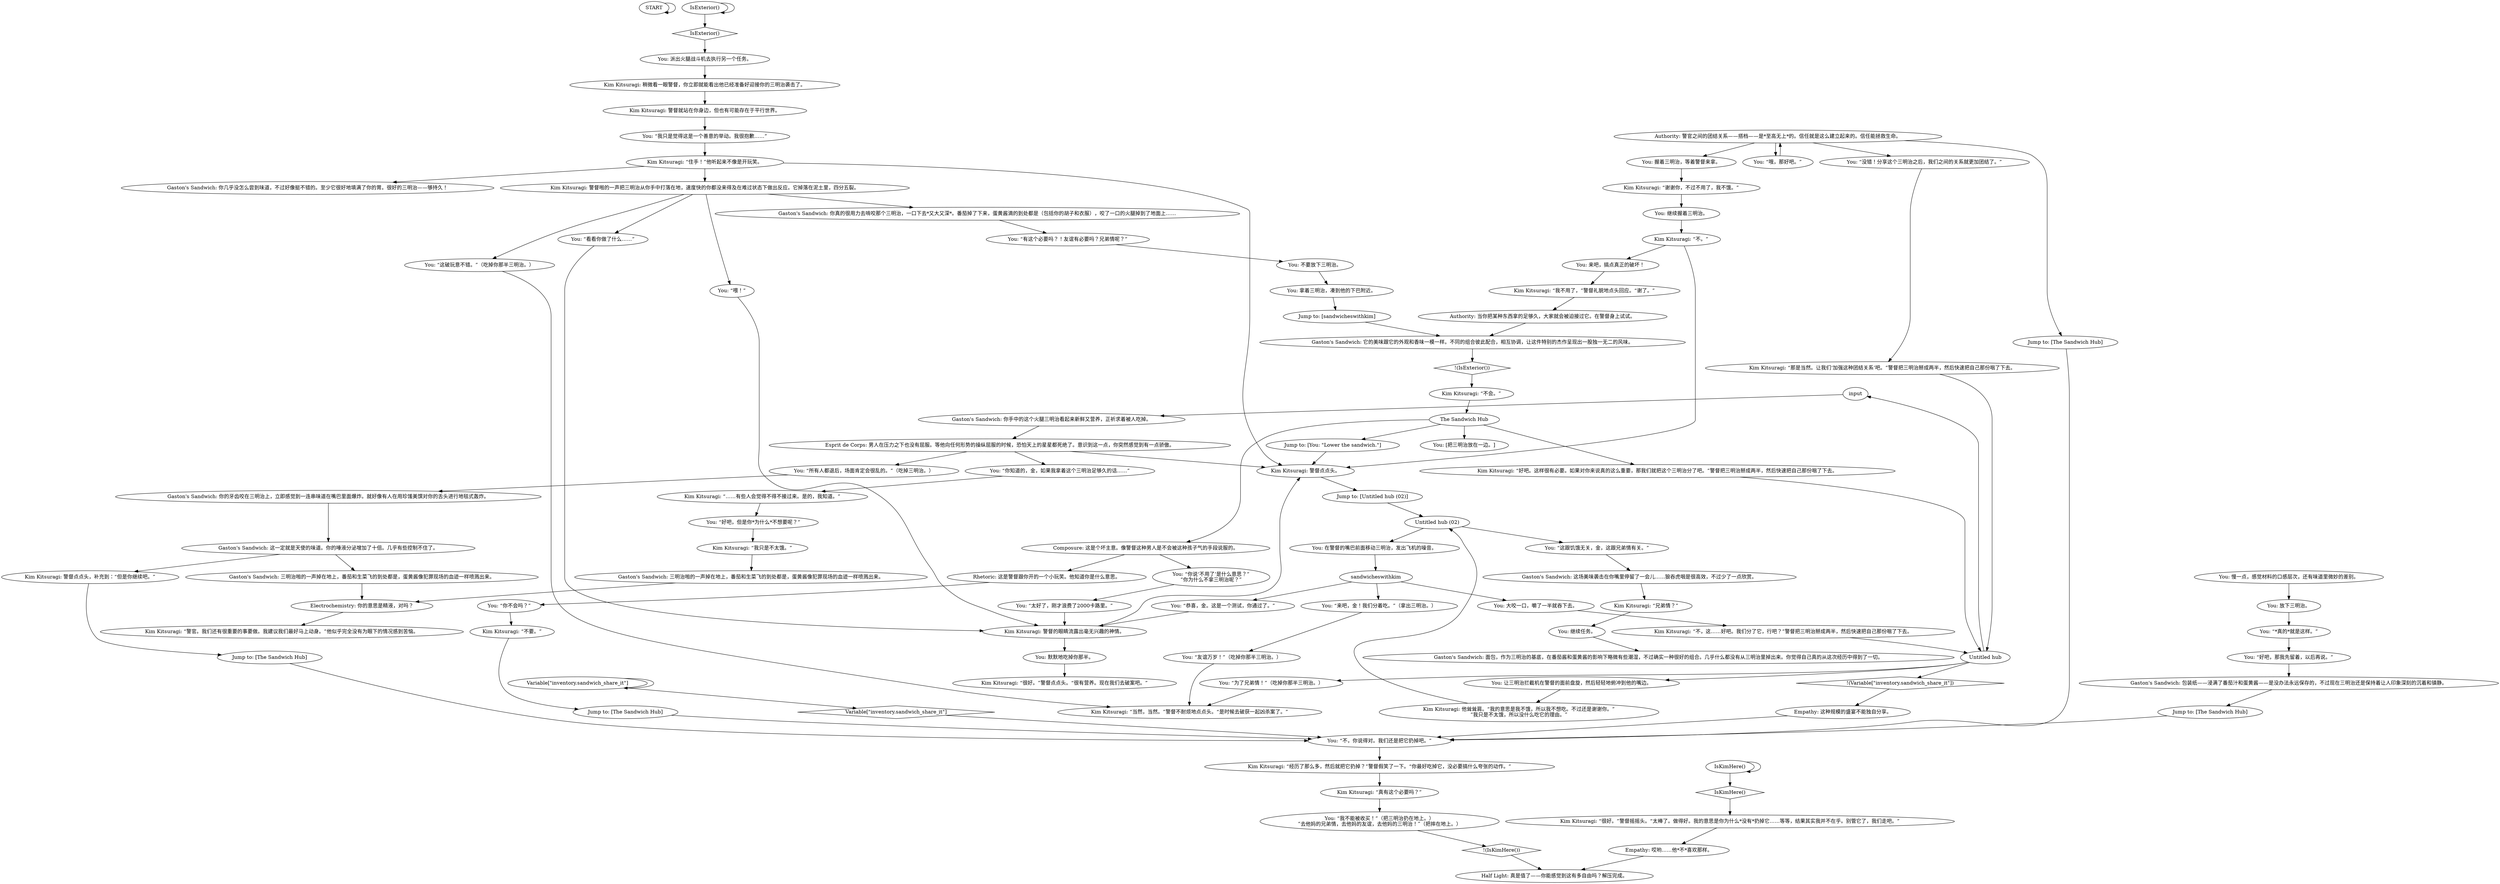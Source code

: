 # INVENTORY / GIANT HAM SANDWICH
# Eating Gaston's ham-sandwich.
# ==================================================
digraph G {
	  0 [label="START"];
	  1 [label="input"];
	  2 [label="You: “友谊万岁！”（吃掉你那半三明治。）"];
	  3 [label="Kim Kitsuragi: “我不用了，”警督礼貌地点头回应。“谢了。”"];
	  4 [label="Gaston's Sandwich: 你真的很用力去啃咬那个三明治，一口下去*又大又深*。番茄掉了下来，蛋黄酱滴的到处都是（包括你的胡子和衣服），咬了一口的火腿掉到了地面上……"];
	  5 [label="You: “恭喜，金。这是一个测试，你通过了。”"];
	  6 [label="You: “你说‘不用了’是什么意思？”\n“你为什么不拿三明治呢？”"];
	  7 [label="You: 继续任务。"];
	  8 [label="You: “没错！分享这个三明治之后，我们之间的关系就更加团结了。”"];
	  9 [label="You: “我只是觉得这是一个善意的举动。我很抱歉……”"];
	  10 [label="Esprit de Corps: 男人在压力之下也没有屈服。等他向任何形势的操纵屈服的时候，恐怕天上的星星都死绝了。意识到这一点，你突然感觉到有一点骄傲。"];
	  11 [label="Variable[\"inventory.sandwich_share_it\"]"];
	  12 [label="Variable[\"inventory.sandwich_share_it\"]", shape=diamond];
	  13 [label="!(Variable[\"inventory.sandwich_share_it\"])", shape=diamond];
	  14 [label="You: “这破玩意不错。”（吃掉你那半三明治。）"];
	  15 [label="You: “看看你做了什么……”"];
	  16 [label="You: “太好了，刚才浪费了2000卡路里。”"];
	  17 [label="Kim Kitsuragi: 他耸耸肩。“我的意思是我不饿，所以我不想吃。不过还是谢谢你。”\n“我只是不太饿，所以没什么吃它的理由。”"];
	  18 [label="Kim Kitsuragi: “住手！”他听起来不像是开玩笑。"];
	  19 [label="Kim Kitsuragi: “不，这……好吧。我们分了它，行吧？”警督把三明治掰成两半，然后快速把自己那份咽了下去。"];
	  20 [label="Gaston's Sandwich: 这场美味袭击在你嘴里停留了一会儿……狼吞虎咽是很高效，不过少了一点欣赏。"];
	  21 [label="Kim Kitsuragi: “兄弟情？”"];
	  22 [label="You: 来吧，搞点真正的破坏！"];
	  23 [label="You: 不要放下三明治。"];
	  24 [label="Kim Kitsuragi: “好吧。这样很有必要。如果对你来说真的这么重要，那我们就把这个三明治分了吧。”警督把三明治掰成两半，然后快速把自己那份咽了下去。"];
	  25 [label="You: “来吧，金！我们分着吃。”（拿出三明治。）"];
	  26 [label="You: 握着三明治，等着警督来拿。"];
	  27 [label="You: “有这个必要吗？！友谊有必要吗？兄弟情呢？”"];
	  28 [label="Gaston's Sandwich: 你几乎没怎么尝到味道，不过好像挺不错的。至少它很好地填满了你的胃。很好的三明治——够持久！"];
	  29 [label="You: 派出火腿战斗机去执行另一个任务。"];
	  30 [label="Gaston's Sandwich: 三明治啪的一声掉在地上，番茄和生菜飞的到处都是，蛋黄酱像犯罪现场的血迹一样喷溅出来。"];
	  31 [label="Jump to: [Untitled hub (02)]"];
	  32 [label="Jump to: [sandwicheswithkim]"];
	  33 [label="Kim Kitsuragi: 警督的眼睛流露出毫无兴趣的神情。"];
	  34 [label="Kim Kitsuragi: “警官。我们还有很重要的事要做。我建议我们最好马上动身。”他似乎完全没有为眼下的情况感到苦恼。"];
	  35 [label="IsKimHere()"];
	  36 [label="IsKimHere()", shape=diamond];
	  37 [label="!(IsKimHere())", shape=diamond];
	  38 [label="IsExterior()"];
	  39 [label="IsExterior()", shape=diamond];
	  40 [label="!(IsExterior())", shape=diamond];
	  41 [label="Gaston's Sandwich: 面包，作为三明治的基底，在番茄酱和蛋黄酱的影响下略微有些潮湿，不过确实一种很好的组合。几乎什么都没有从三明治里掉出来。你觉得自己真的从这次经历中得到了一切。"];
	  42 [label="Kim Kitsuragi: 警督啪的一声把三明治从你手中打落在地，速度快的你都没来得及在难过状态下做出反应。它掉落在泥土里，四分五裂。"];
	  43 [label="You: “好吧，但是你*为什么*不想要呢？”"];
	  44 [label="You: “你不会吗？”"];
	  45 [label="Jump to: [The Sandwich Hub]"];
	  46 [label="You: “*真的*就是这样。”"];
	  47 [label="Kim Kitsuragi: 警督点点头。"];
	  48 [label="You: 放下三明治。"];
	  49 [label="Gaston's Sandwich: 它的美味跟它的外观和香味一模一样。不同的组合彼此配合，相互协调，让这件特别的杰作呈现出一股独一无二的风味。"];
	  50 [label="sandwicheswithkim"];
	  51 [label="Kim Kitsuragi: 警督就站在你身边，但也有可能存在于平行世界。"];
	  52 [label="Composure: 这是个坏主意。像警督这种男人是不会被这种孩子气的手段说服的。"];
	  53 [label="You: “我不能被收买！”（把三明治扔在地上。）\n“去他妈的兄弟情，去他妈的友谊，去他妈的三明治！”（把摔在地上。）"];
	  54 [label="Authority: 警官之间的团结关系——搭档——是*至高无上*的。信任就是这么建立起来的。信任能拯救生命。"];
	  55 [label="Kim Kitsuragi: 警督点点头，补充到：“但是你继续吧。”"];
	  56 [label="You: 大咬一口，嚼了一半就吞下去。"];
	  57 [label="You: “好吧，那我先留着，以后再说。”"];
	  58 [label="Kim Kitsuragi: “那是当然。让我们‘加强这种团结关系’吧。”警督把三明治掰成两半，然后快速把自己那份咽了下去。"];
	  59 [label="Kim Kitsuragi: “真有这个必要吗？”"];
	  60 [label="Rhetoric: 这是警督跟你开的一个小玩笑。他知道你是什么意思。"];
	  61 [label="Jump to: [You: \"Lower the sandwich.\"]"];
	  62 [label="You: “所有人都退后，场面肯定会很乱的。”（吃掉三明治。）"];
	  63 [label="You: 让三明治拦截机在警督的面前盘旋，然后轻轻地俯冲到他的嘴边。"];
	  64 [label="You: 默默地吃掉你那半。"];
	  65 [label="You: 在警督的嘴巴前面移动三明治，发出飞机的噪音。"];
	  66 [label="You: “哦，那好吧。”"];
	  67 [label="You: “不，你说得对。我们还是把它扔掉吧。”"];
	  68 [label="The Sandwich Hub"];
	  69 [label="You: 拿着三明治，凑到他的下巴附近。"];
	  70 [label="Kim Kitsuragi: “不会。”"];
	  71 [label="Gaston's Sandwich: 三明治啪的一声掉在地上，番茄和生菜飞的到处都是，蛋黄酱像犯罪现场的血迹一样喷溅出来。"];
	  72 [label="You: 慢一点，感觉材料的口感层次，还有味道里微妙的差别。"];
	  73 [label="Gaston's Sandwich: 你手中的这个火腿三明治看起来新鲜又营养，正祈求着被人吃掉。"];
	  74 [label="You: “为了兄弟情！”（吃掉你那半三明治。）"];
	  75 [label="Half Light: 真是值了——你能感觉到这有多自由吗？解压完成。"];
	  76 [label="Empathy: 这种规模的盛宴不能独自分享。"];
	  77 [label="Empathy: 哎哟……他*不*喜欢那样。"];
	  78 [label="Untitled hub (02)"];
	  79 [label="Gaston's Sandwich: 包装纸——浸满了番茄汁和蛋黄酱——是没办法永远保存的，不过现在三明治还是保持着让人印象深刻的沉着和镇静。"];
	  80 [label="Jump to: [The Sandwich Hub]"];
	  81 [label="Kim Kitsuragi: “很好。”警督点点头。“很有营养。现在我们去破案吧。”"];
	  82 [label="Gaston's Sandwich: 你的牙齿咬在三明治上，立即感觉到一连串味道在嘴巴里面爆炸。就好像有人在用珍馐美馔对你的舌头进行地毯式轰炸。"];
	  83 [label="Gaston's Sandwich: 这一定就是天使的味道。你的唾液分泌增加了十倍。几乎有些控制不住了。"];
	  84 [label="Kim Kitsuragi: “谢谢你，不过不用了，我不饿。”"];
	  85 [label="You: “喂！”"];
	  86 [label="Kim Kitsuragi: 稍微看一眼警督，你立即就能看出他已经准备好迎接你的三明治袭击了。"];
	  87 [label="Kim Kitsuragi: “很好。”警督摇摇头。“太棒了。做得好。我的意思是你为什么*没有*扔掉它……等等，结果其实我并不在乎。别管它了，我们走吧。”"];
	  88 [label="Electrochemistry: 你的意思是精液，对吗？"];
	  89 [label="You: “这跟饥饿无关，金，这跟兄弟情有关。”"];
	  90 [label="You: “你知道的，金，如果我拿着这个三明治足够久的话……”"];
	  91 [label="Kim Kitsuragi: “当然，当然。”警督不耐烦地点点头。“是时候去破获一起凶杀案了。”"];
	  92 [label="You: [把三明治放在一边。]"];
	  93 [label="Jump to: [The Sandwich Hub]"];
	  94 [label="Jump to: [The Sandwich Hub]"];
	  95 [label="Kim Kitsuragi: “经历了那么多，然后就把它扔掉？”警督假笑了一下。“你最好吃掉它，没必要搞什么夸张的动作。”"];
	  96 [label="Untitled hub"];
	  97 [label="Kim Kitsuragi: “不。”"];
	  98 [label="Authority: 当你把某种东西拿的足够久，大家就会被迫接过它。在警督身上试试。"];
	  99 [label="You: 继续握着三明治。"];
	  100 [label="Kim Kitsuragi: “……有些人会觉得不得不接过来。是的，我知道。”"];
	  101 [label="Kim Kitsuragi: “不要。”"];
	  102 [label="Kim Kitsuragi: “我只是不太饿。”"];
	  0 -> 0
	  1 -> 73
	  2 -> 91
	  3 -> 98
	  4 -> 27
	  5 -> 33
	  6 -> 16
	  7 -> 41
	  8 -> 58
	  9 -> 18
	  10 -> 90
	  10 -> 62
	  10 -> 47
	  11 -> 11
	  11 -> 12
	  12 -> 67
	  13 -> 76
	  14 -> 91
	  15 -> 33
	  16 -> 33
	  17 -> 78
	  18 -> 42
	  18 -> 28
	  18 -> 47
	  19 -> 96
	  20 -> 21
	  21 -> 7
	  22 -> 3
	  23 -> 69
	  24 -> 96
	  25 -> 2
	  26 -> 84
	  27 -> 23
	  29 -> 86
	  30 -> 88
	  31 -> 78
	  32 -> 49
	  33 -> 64
	  33 -> 47
	  35 -> 35
	  35 -> 36
	  36 -> 87
	  37 -> 75
	  38 -> 38
	  38 -> 39
	  39 -> 29
	  40 -> 70
	  42 -> 4
	  42 -> 85
	  42 -> 14
	  42 -> 15
	  43 -> 102
	  44 -> 101
	  45 -> 67
	  46 -> 57
	  47 -> 31
	  48 -> 46
	  49 -> 40
	  50 -> 56
	  50 -> 25
	  50 -> 5
	  51 -> 9
	  52 -> 60
	  52 -> 6
	  53 -> 37
	  54 -> 8
	  54 -> 26
	  54 -> 66
	  54 -> 45
	  55 -> 80
	  56 -> 19
	  57 -> 79
	  58 -> 96
	  59 -> 53
	  60 -> 44
	  61 -> 47
	  62 -> 82
	  63 -> 17
	  64 -> 81
	  65 -> 50
	  66 -> 54
	  67 -> 95
	  68 -> 24
	  68 -> 52
	  68 -> 61
	  68 -> 92
	  69 -> 32
	  70 -> 68
	  71 -> 88
	  72 -> 48
	  73 -> 10
	  74 -> 91
	  76 -> 67
	  77 -> 75
	  78 -> 65
	  78 -> 89
	  79 -> 93
	  80 -> 67
	  82 -> 83
	  83 -> 55
	  83 -> 71
	  84 -> 99
	  85 -> 33
	  86 -> 51
	  87 -> 77
	  88 -> 34
	  89 -> 20
	  90 -> 100
	  93 -> 67
	  94 -> 67
	  95 -> 59
	  96 -> 1
	  96 -> 74
	  96 -> 13
	  96 -> 63
	  97 -> 22
	  97 -> 47
	  98 -> 49
	  99 -> 97
	  100 -> 43
	  101 -> 94
	  102 -> 30
}

